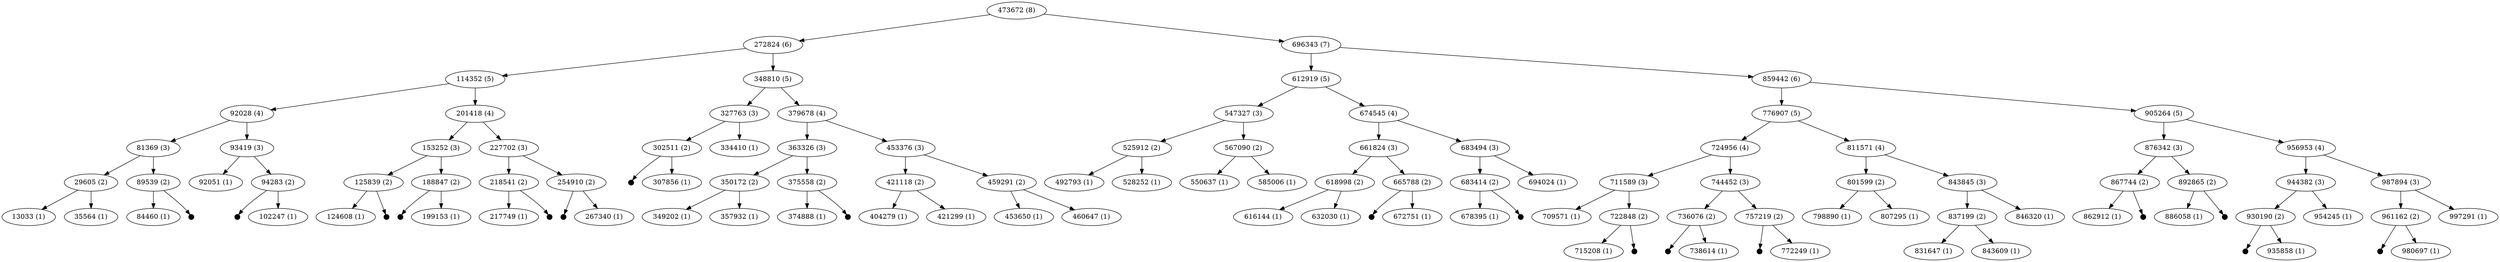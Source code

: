 digraph G {
473672[label="473672 (8)"]
473672 -> 272824;
272824[label="272824 (6)"]
272824 -> 114352;
114352[label="114352 (5)"]
114352 -> 92028;
92028[label="92028 (4)"]
92028 -> 81369;
81369[label="81369 (3)"]
81369 -> 29605;
29605[label="29605 (2)"]
29605 -> 13033;
13033[label="13033 (1)"]
29605 -> 35564;
35564[label="35564 (1)"]
81369 -> 89539;
89539[label="89539 (2)"]
89539 -> 84460;
84460[label="84460 (1)"]
NULL0 [shape=circle, fixedsize=true, width=0.15, fillcolor="black", style=filled, label=""];
89539 -> NULL0;
92028 -> 93419;
93419[label="93419 (3)"]
93419 -> 92051;
92051[label="92051 (1)"]
93419 -> 94283;
94283[label="94283 (2)"]
NULL1 [shape=circle, fixedsize=true, width=0.15, fillcolor="black", style=filled, label=""];
94283 -> NULL1;
94283 -> 102247;
102247[label="102247 (1)"]
114352 -> 201418;
201418[label="201418 (4)"]
201418 -> 153252;
153252[label="153252 (3)"]
153252 -> 125839;
125839[label="125839 (2)"]
125839 -> 124608;
124608[label="124608 (1)"]
NULL2 [shape=circle, fixedsize=true, width=0.15, fillcolor="black", style=filled, label=""];
125839 -> NULL2;
153252 -> 188847;
188847[label="188847 (2)"]
NULL3 [shape=circle, fixedsize=true, width=0.15, fillcolor="black", style=filled, label=""];
188847 -> NULL3;
188847 -> 199153;
199153[label="199153 (1)"]
201418 -> 227702;
227702[label="227702 (3)"]
227702 -> 218541;
218541[label="218541 (2)"]
218541 -> 217749;
217749[label="217749 (1)"]
NULL4 [shape=circle, fixedsize=true, width=0.15, fillcolor="black", style=filled, label=""];
218541 -> NULL4;
227702 -> 254910;
254910[label="254910 (2)"]
NULL5 [shape=circle, fixedsize=true, width=0.15, fillcolor="black", style=filled, label=""];
254910 -> NULL5;
254910 -> 267340;
267340[label="267340 (1)"]
272824 -> 348810;
348810[label="348810 (5)"]
348810 -> 327763;
327763[label="327763 (3)"]
327763 -> 302511;
302511[label="302511 (2)"]
NULL6 [shape=circle, fixedsize=true, width=0.15, fillcolor="black", style=filled, label=""];
302511 -> NULL6;
302511 -> 307856;
307856[label="307856 (1)"]
327763 -> 334410;
334410[label="334410 (1)"]
348810 -> 379678;
379678[label="379678 (4)"]
379678 -> 363326;
363326[label="363326 (3)"]
363326 -> 350172;
350172[label="350172 (2)"]
350172 -> 349202;
349202[label="349202 (1)"]
350172 -> 357932;
357932[label="357932 (1)"]
363326 -> 375558;
375558[label="375558 (2)"]
375558 -> 374888;
374888[label="374888 (1)"]
NULL7 [shape=circle, fixedsize=true, width=0.15, fillcolor="black", style=filled, label=""];
375558 -> NULL7;
379678 -> 453376;
453376[label="453376 (3)"]
453376 -> 421118;
421118[label="421118 (2)"]
421118 -> 404279;
404279[label="404279 (1)"]
421118 -> 421299;
421299[label="421299 (1)"]
453376 -> 459291;
459291[label="459291 (2)"]
459291 -> 453650;
453650[label="453650 (1)"]
459291 -> 460647;
460647[label="460647 (1)"]
473672 -> 696343;
696343[label="696343 (7)"]
696343 -> 612919;
612919[label="612919 (5)"]
612919 -> 547327;
547327[label="547327 (3)"]
547327 -> 525912;
525912[label="525912 (2)"]
525912 -> 492793;
492793[label="492793 (1)"]
525912 -> 528252;
528252[label="528252 (1)"]
547327 -> 567090;
567090[label="567090 (2)"]
567090 -> 550637;
550637[label="550637 (1)"]
567090 -> 585006;
585006[label="585006 (1)"]
612919 -> 674545;
674545[label="674545 (4)"]
674545 -> 661824;
661824[label="661824 (3)"]
661824 -> 618998;
618998[label="618998 (2)"]
618998 -> 616144;
616144[label="616144 (1)"]
618998 -> 632030;
632030[label="632030 (1)"]
661824 -> 665788;
665788[label="665788 (2)"]
NULL8 [shape=circle, fixedsize=true, width=0.15, fillcolor="black", style=filled, label=""];
665788 -> NULL8;
665788 -> 672751;
672751[label="672751 (1)"]
674545 -> 683494;
683494[label="683494 (3)"]
683494 -> 683414;
683414[label="683414 (2)"]
683414 -> 678395;
678395[label="678395 (1)"]
NULL9 [shape=circle, fixedsize=true, width=0.15, fillcolor="black", style=filled, label=""];
683414 -> NULL9;
683494 -> 694024;
694024[label="694024 (1)"]
696343 -> 859442;
859442[label="859442 (6)"]
859442 -> 776907;
776907[label="776907 (5)"]
776907 -> 724956;
724956[label="724956 (4)"]
724956 -> 711589;
711589[label="711589 (3)"]
711589 -> 709571;
709571[label="709571 (1)"]
711589 -> 722848;
722848[label="722848 (2)"]
722848 -> 715208;
715208[label="715208 (1)"]
NULL10 [shape=circle, fixedsize=true, width=0.15, fillcolor="black", style=filled, label=""];
722848 -> NULL10;
724956 -> 744452;
744452[label="744452 (3)"]
744452 -> 736076;
736076[label="736076 (2)"]
NULL11 [shape=circle, fixedsize=true, width=0.15, fillcolor="black", style=filled, label=""];
736076 -> NULL11;
736076 -> 738614;
738614[label="738614 (1)"]
744452 -> 757219;
757219[label="757219 (2)"]
NULL12 [shape=circle, fixedsize=true, width=0.15, fillcolor="black", style=filled, label=""];
757219 -> NULL12;
757219 -> 772249;
772249[label="772249 (1)"]
776907 -> 811571;
811571[label="811571 (4)"]
811571 -> 801599;
801599[label="801599 (2)"]
801599 -> 798890;
798890[label="798890 (1)"]
801599 -> 807295;
807295[label="807295 (1)"]
811571 -> 843845;
843845[label="843845 (3)"]
843845 -> 837199;
837199[label="837199 (2)"]
837199 -> 831647;
831647[label="831647 (1)"]
837199 -> 843609;
843609[label="843609 (1)"]
843845 -> 846320;
846320[label="846320 (1)"]
859442 -> 905264;
905264[label="905264 (5)"]
905264 -> 876342;
876342[label="876342 (3)"]
876342 -> 867744;
867744[label="867744 (2)"]
867744 -> 862912;
862912[label="862912 (1)"]
NULL13 [shape=circle, fixedsize=true, width=0.15, fillcolor="black", style=filled, label=""];
867744 -> NULL13;
876342 -> 892865;
892865[label="892865 (2)"]
892865 -> 886058;
886058[label="886058 (1)"]
NULL14 [shape=circle, fixedsize=true, width=0.15, fillcolor="black", style=filled, label=""];
892865 -> NULL14;
905264 -> 956953;
956953[label="956953 (4)"]
956953 -> 944382;
944382[label="944382 (3)"]
944382 -> 930190;
930190[label="930190 (2)"]
NULL15 [shape=circle, fixedsize=true, width=0.15, fillcolor="black", style=filled, label=""];
930190 -> NULL15;
930190 -> 935858;
935858[label="935858 (1)"]
944382 -> 954245;
954245[label="954245 (1)"]
956953 -> 987894;
987894[label="987894 (3)"]
987894 -> 961162;
961162[label="961162 (2)"]
NULL16 [shape=circle, fixedsize=true, width=0.15, fillcolor="black", style=filled, label=""];
961162 -> NULL16;
961162 -> 980697;
980697[label="980697 (1)"]
987894 -> 997291;
997291[label="997291 (1)"]
}

